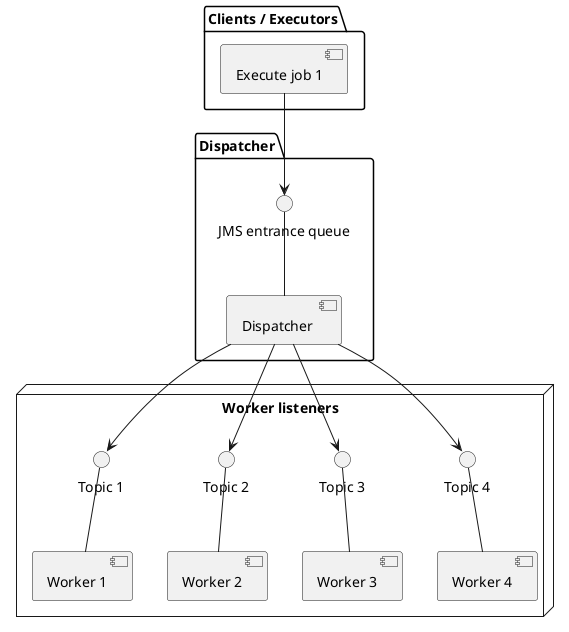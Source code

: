 @startuml
'https://plantuml.com/component-diagram


package "Dispatcher" {
  [Dispatcher ] -u- "JMS entrance queue"
}

package "Clients / Executors" {
    [Execute job 1] --> "JMS entrance queue"
}

node "Worker listeners" {
    [Worker 1] -u- "Topic 1"
    [Worker 2] -u- "Topic 2"
    [Worker 3] -u- "Topic 3"
    [Worker 4] -u- "Topic 4"
}

[Dispatcher ] -d-> "Topic 1"
[Dispatcher ] -d-> "Topic 2"
[Dispatcher ] -d-> "Topic 3"
[Dispatcher ] -d-> "Topic 4"

@enduml
